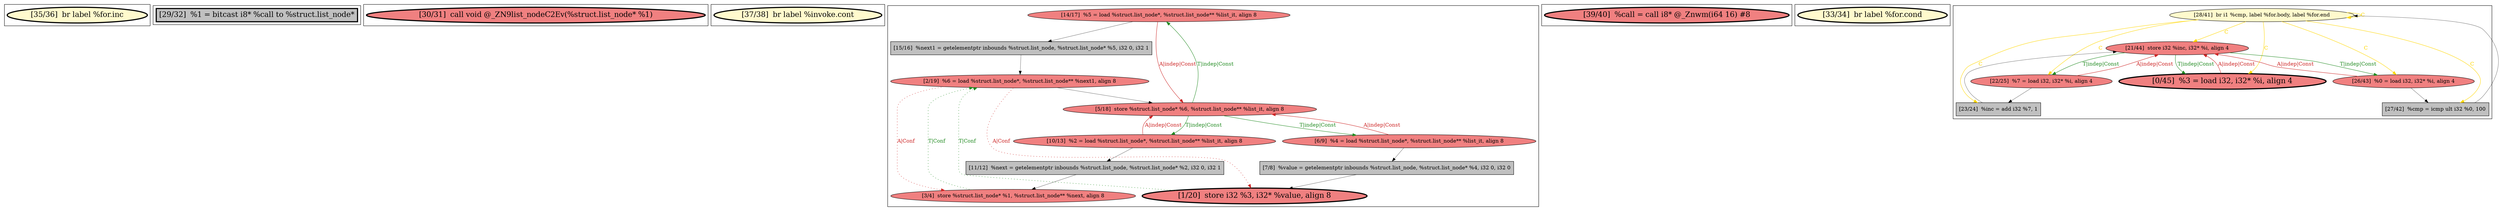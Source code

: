 
digraph G {





subgraph cluster7 {


node1038 [penwidth=3.0,fontsize=20,fillcolor=lemonchiffon,label="[35/36]  br label %for.inc",shape=ellipse,style=filled ]



}

subgraph cluster6 {


node1037 [penwidth=3.0,fontsize=20,fillcolor=grey,label="[29/32]  %1 = bitcast i8* %call to %struct.list_node*",shape=rectangle,style=filled ]



}

subgraph cluster0 {


node1016 [penwidth=3.0,fontsize=20,fillcolor=lightcoral,label="[30/31]  call void @_ZN9list_nodeC2Ev(%struct.list_node* %1)",shape=ellipse,style=filled ]



}

subgraph cluster5 {


node1036 [penwidth=3.0,fontsize=20,fillcolor=lemonchiffon,label="[37/38]  br label %invoke.cont",shape=ellipse,style=filled ]



}

subgraph cluster1 {


node1024 [fillcolor=lightcoral,label="[14/17]  %5 = load %struct.list_node*, %struct.list_node** %list_it, align 8",shape=ellipse,style=filled ]
node1026 [fillcolor=lightcoral,label="[10/13]  %2 = load %struct.list_node*, %struct.list_node** %list_it, align 8",shape=ellipse,style=filled ]
node1023 [fillcolor=lightcoral,label="[2/19]  %6 = load %struct.list_node*, %struct.list_node** %next1, align 8",shape=ellipse,style=filled ]
node1019 [fillcolor=grey,label="[7/8]  %value = getelementptr inbounds %struct.list_node, %struct.list_node* %4, i32 0, i32 0",shape=rectangle,style=filled ]
node1017 [fillcolor=grey,label="[15/16]  %next1 = getelementptr inbounds %struct.list_node, %struct.list_node* %5, i32 0, i32 1",shape=rectangle,style=filled ]
node1021 [fillcolor=grey,label="[11/12]  %next = getelementptr inbounds %struct.list_node, %struct.list_node* %2, i32 0, i32 1",shape=rectangle,style=filled ]
node1025 [fillcolor=lightcoral,label="[5/18]  store %struct.list_node* %6, %struct.list_node** %list_it, align 8",shape=ellipse,style=filled ]
node1020 [penwidth=3.0,fontsize=20,fillcolor=lightcoral,label="[1/20]  store i32 %3, i32* %value, align 8",shape=ellipse,style=filled ]
node1018 [fillcolor=lightcoral,label="[6/9]  %4 = load %struct.list_node*, %struct.list_node** %list_it, align 8",shape=ellipse,style=filled ]
node1022 [fillcolor=lightcoral,label="[3/4]  store %struct.list_node* %1, %struct.list_node** %next, align 8",shape=ellipse,style=filled ]

node1018->node1025 [style=solid,color=firebrick3,label="A|indep|Const",penwidth=1.0,fontcolor=firebrick3 ]
node1026->node1021 [style=solid,color=black,label="",penwidth=0.5,fontcolor=black ]
node1025->node1018 [style=solid,color=forestgreen,label="T|indep|Const",penwidth=1.0,fontcolor=forestgreen ]
node1019->node1020 [style=solid,color=black,label="",penwidth=0.5,fontcolor=black ]
node1023->node1022 [style=dotted,color=firebrick3,label="A|Conf",penwidth=1.0,fontcolor=firebrick3 ]
node1023->node1025 [style=solid,color=black,label="",penwidth=0.5,fontcolor=black ]
node1020->node1023 [style=dotted,color=forestgreen,label="T|Conf",penwidth=1.0,fontcolor=forestgreen ]
node1026->node1025 [style=solid,color=firebrick3,label="A|indep|Const",penwidth=1.0,fontcolor=firebrick3 ]
node1022->node1023 [style=dotted,color=forestgreen,label="T|Conf",penwidth=1.0,fontcolor=forestgreen ]
node1018->node1019 [style=solid,color=black,label="",penwidth=0.5,fontcolor=black ]
node1017->node1023 [style=solid,color=black,label="",penwidth=0.5,fontcolor=black ]
node1024->node1017 [style=solid,color=black,label="",penwidth=0.5,fontcolor=black ]
node1024->node1025 [style=solid,color=firebrick3,label="A|indep|Const",penwidth=1.0,fontcolor=firebrick3 ]
node1023->node1020 [style=dotted,color=firebrick3,label="A|Conf",penwidth=1.0,fontcolor=firebrick3 ]
node1025->node1024 [style=solid,color=forestgreen,label="T|indep|Const",penwidth=1.0,fontcolor=forestgreen ]
node1021->node1022 [style=solid,color=black,label="",penwidth=0.5,fontcolor=black ]
node1025->node1026 [style=solid,color=forestgreen,label="T|indep|Const",penwidth=1.0,fontcolor=forestgreen ]


}

subgraph cluster2 {


node1027 [penwidth=3.0,fontsize=20,fillcolor=lightcoral,label="[39/40]  %call = call i8* @_Znwm(i64 16) #8",shape=ellipse,style=filled ]



}

subgraph cluster3 {


node1028 [penwidth=3.0,fontsize=20,fillcolor=lemonchiffon,label="[33/34]  br label %for.cond",shape=ellipse,style=filled ]



}

subgraph cluster4 {


node1035 [fillcolor=lemonchiffon,label="[28/41]  br i1 %cmp, label %for.body, label %for.end",shape=ellipse,style=filled ]
node1030 [fillcolor=lightcoral,label="[21/44]  store i32 %inc, i32* %i, align 4",shape=ellipse,style=filled ]
node1032 [fillcolor=grey,label="[23/24]  %inc = add i32 %7, 1",shape=rectangle,style=filled ]
node1029 [fillcolor=lightcoral,label="[26/43]  %0 = load i32, i32* %i, align 4",shape=ellipse,style=filled ]
node1031 [penwidth=3.0,fontsize=20,fillcolor=lightcoral,label="[0/45]  %3 = load i32, i32* %i, align 4",shape=ellipse,style=filled ]
node1034 [fillcolor=lightcoral,label="[22/25]  %7 = load i32, i32* %i, align 4",shape=ellipse,style=filled ]
node1033 [fillcolor=grey,label="[27/42]  %cmp = icmp ult i32 %0, 100",shape=rectangle,style=filled ]

node1035->node1032 [style=solid,color=gold,label="C",penwidth=1.0,fontcolor=gold ]
node1030->node1034 [style=solid,color=forestgreen,label="T|indep|Const",penwidth=1.0,fontcolor=forestgreen ]
node1033->node1035 [style=solid,color=black,label="",penwidth=0.5,fontcolor=black ]
node1030->node1031 [style=solid,color=forestgreen,label="T|indep|Const",penwidth=1.0,fontcolor=forestgreen ]
node1031->node1030 [style=solid,color=firebrick3,label="A|indep|Const",penwidth=1.0,fontcolor=firebrick3 ]
node1034->node1032 [style=solid,color=black,label="",penwidth=0.5,fontcolor=black ]
node1030->node1029 [style=solid,color=forestgreen,label="T|indep|Const",penwidth=1.0,fontcolor=forestgreen ]
node1035->node1033 [style=solid,color=gold,label="C",penwidth=1.0,fontcolor=gold ]
node1029->node1033 [style=solid,color=black,label="",penwidth=0.5,fontcolor=black ]
node1035->node1029 [style=solid,color=gold,label="C",penwidth=1.0,fontcolor=gold ]
node1029->node1030 [style=solid,color=firebrick3,label="A|indep|Const",penwidth=1.0,fontcolor=firebrick3 ]
node1034->node1030 [style=solid,color=firebrick3,label="A|indep|Const",penwidth=1.0,fontcolor=firebrick3 ]
node1032->node1030 [style=solid,color=black,label="",penwidth=0.5,fontcolor=black ]
node1035->node1034 [style=solid,color=gold,label="C",penwidth=1.0,fontcolor=gold ]
node1035->node1035 [style=solid,color=gold,label="C",penwidth=1.0,fontcolor=gold ]
node1035->node1031 [style=solid,color=gold,label="C",penwidth=1.0,fontcolor=gold ]
node1035->node1030 [style=solid,color=gold,label="C",penwidth=1.0,fontcolor=gold ]


}

}
